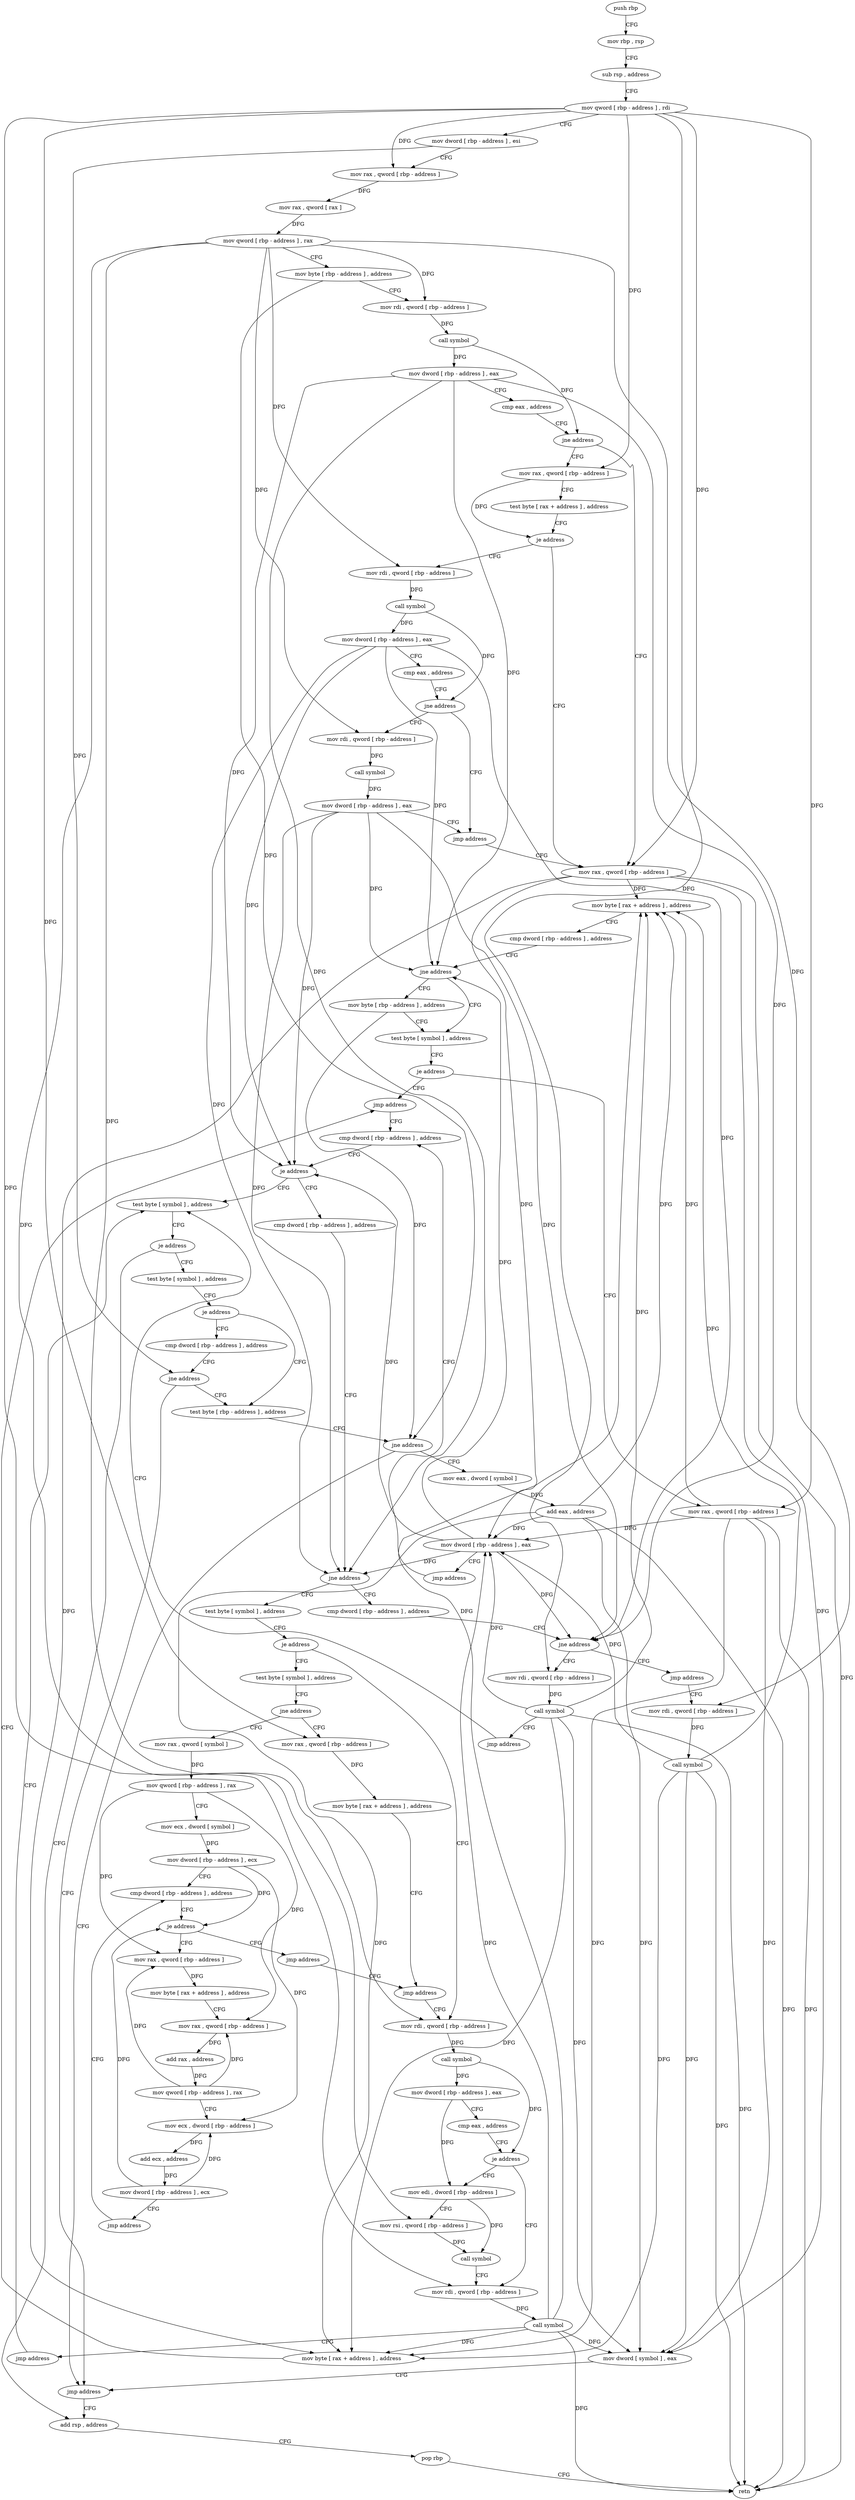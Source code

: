 digraph "func" {
"4232512" [label = "push rbp" ]
"4232513" [label = "mov rbp , rsp" ]
"4232516" [label = "sub rsp , address" ]
"4232520" [label = "mov qword [ rbp - address ] , rdi" ]
"4232524" [label = "mov dword [ rbp - address ] , esi" ]
"4232527" [label = "mov rax , qword [ rbp - address ]" ]
"4232531" [label = "mov rax , qword [ rax ]" ]
"4232534" [label = "mov qword [ rbp - address ] , rax" ]
"4232538" [label = "mov byte [ rbp - address ] , address" ]
"4232542" [label = "mov rdi , qword [ rbp - address ]" ]
"4232546" [label = "call symbol" ]
"4232551" [label = "mov dword [ rbp - address ] , eax" ]
"4232554" [label = "cmp eax , address" ]
"4232557" [label = "jne address" ]
"4232615" [label = "mov rax , qword [ rbp - address ]" ]
"4232563" [label = "mov rax , qword [ rbp - address ]" ]
"4232619" [label = "mov byte [ rax + address ] , address" ]
"4232623" [label = "cmp dword [ rbp - address ] , address" ]
"4232627" [label = "jne address" ]
"4232637" [label = "test byte [ symbol ] , address" ]
"4232633" [label = "mov byte [ rbp - address ] , address" ]
"4232567" [label = "test byte [ rax + address ] , address" ]
"4232571" [label = "je address" ]
"4232577" [label = "mov rdi , qword [ rbp - address ]" ]
"4232645" [label = "je address" ]
"4232659" [label = "jmp address" ]
"4232651" [label = "mov rax , qword [ rbp - address ]" ]
"4232581" [label = "call symbol" ]
"4232586" [label = "mov dword [ rbp - address ] , eax" ]
"4232589" [label = "cmp eax , address" ]
"4232592" [label = "jne address" ]
"4232610" [label = "jmp address" ]
"4232598" [label = "mov rdi , qword [ rbp - address ]" ]
"4232664" [label = "cmp dword [ rbp - address ] , address" ]
"4232655" [label = "mov byte [ rax + address ] , address" ]
"4232602" [label = "call symbol" ]
"4232607" [label = "mov dword [ rbp - address ] , eax" ]
"4232668" [label = "je address" ]
"4232891" [label = "test byte [ symbol ] , address" ]
"4232674" [label = "cmp dword [ rbp - address ] , address" ]
"4232899" [label = "je address" ]
"4232961" [label = "add rsp , address" ]
"4232905" [label = "test byte [ symbol ] , address" ]
"4232678" [label = "jne address" ]
"4232845" [label = "cmp dword [ rbp - address ] , address" ]
"4232684" [label = "test byte [ symbol ] , address" ]
"4232965" [label = "pop rbp" ]
"4232966" [label = "retn" ]
"4232913" [label = "je address" ]
"4232929" [label = "test byte [ rbp - address ] , address" ]
"4232919" [label = "cmp dword [ rbp - address ] , address" ]
"4232849" [label = "jne address" ]
"4232869" [label = "jmp address" ]
"4232855" [label = "mov rdi , qword [ rbp - address ]" ]
"4232692" [label = "je address" ]
"4232798" [label = "mov rdi , qword [ rbp - address ]" ]
"4232698" [label = "test byte [ symbol ] , address" ]
"4232933" [label = "jne address" ]
"4232956" [label = "jmp address" ]
"4232939" [label = "mov eax , dword [ symbol ]" ]
"4232923" [label = "jne address" ]
"4232874" [label = "mov rdi , qword [ rbp - address ]" ]
"4232859" [label = "call symbol" ]
"4232864" [label = "jmp address" ]
"4232802" [label = "call symbol" ]
"4232807" [label = "mov dword [ rbp - address ] , eax" ]
"4232810" [label = "cmp eax , address" ]
"4232813" [label = "je address" ]
"4232831" [label = "mov rdi , qword [ rbp - address ]" ]
"4232819" [label = "mov edi , dword [ rbp - address ]" ]
"4232706" [label = "jne address" ]
"4232785" [label = "mov rax , qword [ rbp - address ]" ]
"4232712" [label = "mov rax , qword [ symbol ]" ]
"4232946" [label = "add eax , address" ]
"4232949" [label = "mov dword [ symbol ] , eax" ]
"4232878" [label = "call symbol" ]
"4232883" [label = "mov dword [ rbp - address ] , eax" ]
"4232886" [label = "jmp address" ]
"4232835" [label = "call symbol" ]
"4232840" [label = "jmp address" ]
"4232822" [label = "mov rsi , qword [ rbp - address ]" ]
"4232826" [label = "call symbol" ]
"4232789" [label = "mov byte [ rax + address ] , address" ]
"4232793" [label = "jmp address" ]
"4232720" [label = "mov qword [ rbp - address ] , rax" ]
"4232724" [label = "mov ecx , dword [ symbol ]" ]
"4232731" [label = "mov dword [ rbp - address ] , ecx" ]
"4232734" [label = "cmp dword [ rbp - address ] , address" ]
"4232780" [label = "jmp address" ]
"4232744" [label = "mov rax , qword [ rbp - address ]" ]
"4232748" [label = "mov byte [ rax + address ] , address" ]
"4232752" [label = "mov rax , qword [ rbp - address ]" ]
"4232756" [label = "add rax , address" ]
"4232762" [label = "mov qword [ rbp - address ] , rax" ]
"4232766" [label = "mov ecx , dword [ rbp - address ]" ]
"4232769" [label = "add ecx , address" ]
"4232772" [label = "mov dword [ rbp - address ] , ecx" ]
"4232775" [label = "jmp address" ]
"4232738" [label = "je address" ]
"4232512" -> "4232513" [ label = "CFG" ]
"4232513" -> "4232516" [ label = "CFG" ]
"4232516" -> "4232520" [ label = "CFG" ]
"4232520" -> "4232524" [ label = "CFG" ]
"4232520" -> "4232527" [ label = "DFG" ]
"4232520" -> "4232615" [ label = "DFG" ]
"4232520" -> "4232563" [ label = "DFG" ]
"4232520" -> "4232651" [ label = "DFG" ]
"4232520" -> "4232855" [ label = "DFG" ]
"4232520" -> "4232831" [ label = "DFG" ]
"4232520" -> "4232785" [ label = "DFG" ]
"4232524" -> "4232527" [ label = "CFG" ]
"4232524" -> "4232923" [ label = "DFG" ]
"4232527" -> "4232531" [ label = "DFG" ]
"4232531" -> "4232534" [ label = "DFG" ]
"4232534" -> "4232538" [ label = "CFG" ]
"4232534" -> "4232542" [ label = "DFG" ]
"4232534" -> "4232577" [ label = "DFG" ]
"4232534" -> "4232598" [ label = "DFG" ]
"4232534" -> "4232798" [ label = "DFG" ]
"4232534" -> "4232874" [ label = "DFG" ]
"4232534" -> "4232822" [ label = "DFG" ]
"4232538" -> "4232542" [ label = "CFG" ]
"4232538" -> "4232933" [ label = "DFG" ]
"4232542" -> "4232546" [ label = "DFG" ]
"4232546" -> "4232551" [ label = "DFG" ]
"4232546" -> "4232557" [ label = "DFG" ]
"4232551" -> "4232554" [ label = "CFG" ]
"4232551" -> "4232627" [ label = "DFG" ]
"4232551" -> "4232668" [ label = "DFG" ]
"4232551" -> "4232678" [ label = "DFG" ]
"4232551" -> "4232849" [ label = "DFG" ]
"4232554" -> "4232557" [ label = "CFG" ]
"4232557" -> "4232615" [ label = "CFG" ]
"4232557" -> "4232563" [ label = "CFG" ]
"4232615" -> "4232619" [ label = "DFG" ]
"4232615" -> "4232655" [ label = "DFG" ]
"4232615" -> "4232966" [ label = "DFG" ]
"4232615" -> "4232949" [ label = "DFG" ]
"4232615" -> "4232883" [ label = "DFG" ]
"4232563" -> "4232567" [ label = "CFG" ]
"4232563" -> "4232571" [ label = "DFG" ]
"4232619" -> "4232623" [ label = "CFG" ]
"4232623" -> "4232627" [ label = "CFG" ]
"4232627" -> "4232637" [ label = "CFG" ]
"4232627" -> "4232633" [ label = "CFG" ]
"4232637" -> "4232645" [ label = "CFG" ]
"4232633" -> "4232637" [ label = "CFG" ]
"4232633" -> "4232933" [ label = "DFG" ]
"4232567" -> "4232571" [ label = "CFG" ]
"4232571" -> "4232615" [ label = "CFG" ]
"4232571" -> "4232577" [ label = "CFG" ]
"4232577" -> "4232581" [ label = "DFG" ]
"4232645" -> "4232659" [ label = "CFG" ]
"4232645" -> "4232651" [ label = "CFG" ]
"4232659" -> "4232664" [ label = "CFG" ]
"4232651" -> "4232655" [ label = "DFG" ]
"4232651" -> "4232619" [ label = "DFG" ]
"4232651" -> "4232966" [ label = "DFG" ]
"4232651" -> "4232949" [ label = "DFG" ]
"4232651" -> "4232883" [ label = "DFG" ]
"4232581" -> "4232586" [ label = "DFG" ]
"4232581" -> "4232592" [ label = "DFG" ]
"4232586" -> "4232589" [ label = "CFG" ]
"4232586" -> "4232627" [ label = "DFG" ]
"4232586" -> "4232668" [ label = "DFG" ]
"4232586" -> "4232678" [ label = "DFG" ]
"4232586" -> "4232849" [ label = "DFG" ]
"4232589" -> "4232592" [ label = "CFG" ]
"4232592" -> "4232610" [ label = "CFG" ]
"4232592" -> "4232598" [ label = "CFG" ]
"4232610" -> "4232615" [ label = "CFG" ]
"4232598" -> "4232602" [ label = "DFG" ]
"4232664" -> "4232668" [ label = "CFG" ]
"4232655" -> "4232659" [ label = "CFG" ]
"4232602" -> "4232607" [ label = "DFG" ]
"4232607" -> "4232610" [ label = "CFG" ]
"4232607" -> "4232627" [ label = "DFG" ]
"4232607" -> "4232668" [ label = "DFG" ]
"4232607" -> "4232678" [ label = "DFG" ]
"4232607" -> "4232849" [ label = "DFG" ]
"4232668" -> "4232891" [ label = "CFG" ]
"4232668" -> "4232674" [ label = "CFG" ]
"4232891" -> "4232899" [ label = "CFG" ]
"4232674" -> "4232678" [ label = "CFG" ]
"4232899" -> "4232961" [ label = "CFG" ]
"4232899" -> "4232905" [ label = "CFG" ]
"4232961" -> "4232965" [ label = "CFG" ]
"4232905" -> "4232913" [ label = "CFG" ]
"4232678" -> "4232845" [ label = "CFG" ]
"4232678" -> "4232684" [ label = "CFG" ]
"4232845" -> "4232849" [ label = "CFG" ]
"4232684" -> "4232692" [ label = "CFG" ]
"4232965" -> "4232966" [ label = "CFG" ]
"4232913" -> "4232929" [ label = "CFG" ]
"4232913" -> "4232919" [ label = "CFG" ]
"4232929" -> "4232933" [ label = "CFG" ]
"4232919" -> "4232923" [ label = "CFG" ]
"4232849" -> "4232869" [ label = "CFG" ]
"4232849" -> "4232855" [ label = "CFG" ]
"4232869" -> "4232874" [ label = "CFG" ]
"4232855" -> "4232859" [ label = "DFG" ]
"4232692" -> "4232798" [ label = "CFG" ]
"4232692" -> "4232698" [ label = "CFG" ]
"4232798" -> "4232802" [ label = "DFG" ]
"4232698" -> "4232706" [ label = "CFG" ]
"4232933" -> "4232956" [ label = "CFG" ]
"4232933" -> "4232939" [ label = "CFG" ]
"4232956" -> "4232961" [ label = "CFG" ]
"4232939" -> "4232946" [ label = "DFG" ]
"4232923" -> "4232956" [ label = "CFG" ]
"4232923" -> "4232929" [ label = "CFG" ]
"4232874" -> "4232878" [ label = "DFG" ]
"4232859" -> "4232864" [ label = "CFG" ]
"4232859" -> "4232619" [ label = "DFG" ]
"4232859" -> "4232655" [ label = "DFG" ]
"4232859" -> "4232966" [ label = "DFG" ]
"4232859" -> "4232949" [ label = "DFG" ]
"4232859" -> "4232883" [ label = "DFG" ]
"4232864" -> "4232891" [ label = "CFG" ]
"4232802" -> "4232807" [ label = "DFG" ]
"4232802" -> "4232813" [ label = "DFG" ]
"4232807" -> "4232810" [ label = "CFG" ]
"4232807" -> "4232819" [ label = "DFG" ]
"4232810" -> "4232813" [ label = "CFG" ]
"4232813" -> "4232831" [ label = "CFG" ]
"4232813" -> "4232819" [ label = "CFG" ]
"4232831" -> "4232835" [ label = "DFG" ]
"4232819" -> "4232822" [ label = "CFG" ]
"4232819" -> "4232826" [ label = "DFG" ]
"4232706" -> "4232785" [ label = "CFG" ]
"4232706" -> "4232712" [ label = "CFG" ]
"4232785" -> "4232789" [ label = "DFG" ]
"4232712" -> "4232720" [ label = "DFG" ]
"4232946" -> "4232949" [ label = "DFG" ]
"4232946" -> "4232619" [ label = "DFG" ]
"4232946" -> "4232655" [ label = "DFG" ]
"4232946" -> "4232966" [ label = "DFG" ]
"4232946" -> "4232883" [ label = "DFG" ]
"4232949" -> "4232956" [ label = "CFG" ]
"4232878" -> "4232883" [ label = "DFG" ]
"4232878" -> "4232619" [ label = "DFG" ]
"4232878" -> "4232655" [ label = "DFG" ]
"4232878" -> "4232949" [ label = "DFG" ]
"4232878" -> "4232966" [ label = "DFG" ]
"4232883" -> "4232886" [ label = "CFG" ]
"4232883" -> "4232627" [ label = "DFG" ]
"4232883" -> "4232668" [ label = "DFG" ]
"4232883" -> "4232678" [ label = "DFG" ]
"4232883" -> "4232849" [ label = "DFG" ]
"4232886" -> "4232664" [ label = "CFG" ]
"4232835" -> "4232840" [ label = "CFG" ]
"4232835" -> "4232619" [ label = "DFG" ]
"4232835" -> "4232655" [ label = "DFG" ]
"4232835" -> "4232949" [ label = "DFG" ]
"4232835" -> "4232883" [ label = "DFG" ]
"4232835" -> "4232966" [ label = "DFG" ]
"4232840" -> "4232891" [ label = "CFG" ]
"4232822" -> "4232826" [ label = "DFG" ]
"4232826" -> "4232831" [ label = "CFG" ]
"4232789" -> "4232793" [ label = "CFG" ]
"4232793" -> "4232798" [ label = "CFG" ]
"4232720" -> "4232724" [ label = "CFG" ]
"4232720" -> "4232744" [ label = "DFG" ]
"4232720" -> "4232752" [ label = "DFG" ]
"4232724" -> "4232731" [ label = "DFG" ]
"4232731" -> "4232734" [ label = "CFG" ]
"4232731" -> "4232738" [ label = "DFG" ]
"4232731" -> "4232766" [ label = "DFG" ]
"4232734" -> "4232738" [ label = "CFG" ]
"4232780" -> "4232793" [ label = "CFG" ]
"4232744" -> "4232748" [ label = "DFG" ]
"4232748" -> "4232752" [ label = "CFG" ]
"4232752" -> "4232756" [ label = "DFG" ]
"4232756" -> "4232762" [ label = "DFG" ]
"4232762" -> "4232766" [ label = "CFG" ]
"4232762" -> "4232744" [ label = "DFG" ]
"4232762" -> "4232752" [ label = "DFG" ]
"4232766" -> "4232769" [ label = "DFG" ]
"4232769" -> "4232772" [ label = "DFG" ]
"4232772" -> "4232775" [ label = "CFG" ]
"4232772" -> "4232738" [ label = "DFG" ]
"4232772" -> "4232766" [ label = "DFG" ]
"4232775" -> "4232734" [ label = "CFG" ]
"4232738" -> "4232780" [ label = "CFG" ]
"4232738" -> "4232744" [ label = "CFG" ]
}
